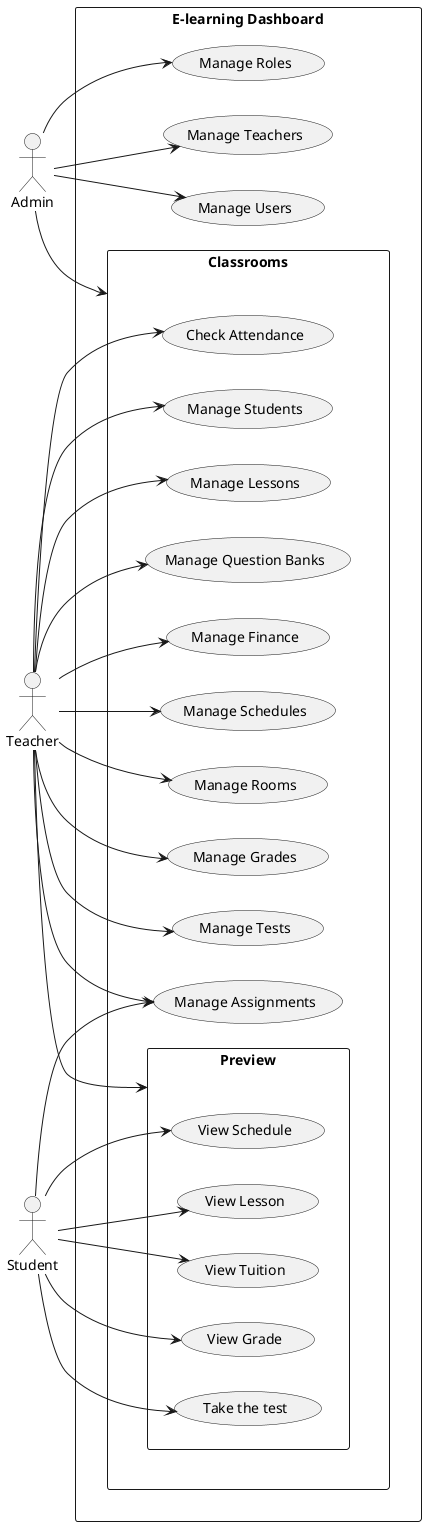 @startuml dashboard
left to right direction

actor "Admin" as admin
actor "Teacher" as teacher
actor "Student" as student

rectangle dashboard as "E-learning Dashboard" {
  usecase "Manage Users" as users
  usecase "Manage Roles" as roles
  usecase "Manage Teachers" as teachers

  rectangle classrooms as "Classrooms" {
    usecase "Manage Students" as students
    usecase "Manage Lessons" as lessons
    usecase "Manage Question Banks" as question_banks
    usecase "Manage Finance" as finance
    usecase "Manage Assignments" as assignments
    usecase "Manage Schedules" as schedules
    usecase "Manage Rooms" as rooms
    usecase "Manage Grades" as grades
    usecase "Manage Tests" as tests
    usecase "Check Attendance" as attendance

    rectangle preview as "Preview" {
      usecase "View Schedule" as schedule
      usecase "View Lesson" as lesson
      usecase "View Tuition" as tuition
      usecase "View Grade" as grade
      usecase "Take the test" as test
    } 
  }
}

admin --> users
admin --> roles
admin --> teachers
admin --> classrooms

teacher --> question_banks
teacher --> lessons
teacher --> students
teacher --> finance
teacher --> attendance
teacher --> rooms
teacher --> schedules
teacher --> assignments
teacher --> grades
teacher --> preview
teacher --> tests

student --> assignments
student --> lesson
student --> tuition
student --> schedule
student --> grade
student --> test

@enduml
